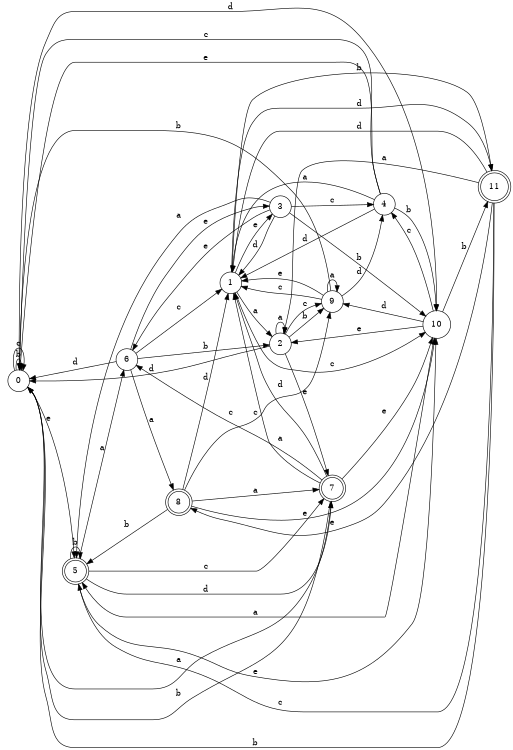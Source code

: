 digraph n10_2 {
__start0 [label="" shape="none"];

rankdir=LR;
size="8,5";

s0 [style="filled", color="black", fillcolor="white" shape="circle", label="0"];
s1 [style="filled", color="black", fillcolor="white" shape="circle", label="1"];
s2 [style="filled", color="black", fillcolor="white" shape="circle", label="2"];
s3 [style="filled", color="black", fillcolor="white" shape="circle", label="3"];
s4 [style="filled", color="black", fillcolor="white" shape="circle", label="4"];
s5 [style="rounded,filled", color="black", fillcolor="white" shape="doublecircle", label="5"];
s6 [style="filled", color="black", fillcolor="white" shape="circle", label="6"];
s7 [style="rounded,filled", color="black", fillcolor="white" shape="doublecircle", label="7"];
s8 [style="rounded,filled", color="black", fillcolor="white" shape="doublecircle", label="8"];
s9 [style="filled", color="black", fillcolor="white" shape="circle", label="9"];
s10 [style="filled", color="black", fillcolor="white" shape="circle", label="10"];
s11 [style="rounded,filled", color="black", fillcolor="white" shape="doublecircle", label="11"];
s0 -> s7 [label="a"];
s0 -> s0 [label="b"];
s0 -> s0 [label="c"];
s0 -> s10 [label="d"];
s0 -> s5 [label="e"];
s1 -> s2 [label="a"];
s1 -> s11 [label="b"];
s1 -> s10 [label="c"];
s1 -> s11 [label="d"];
s1 -> s3 [label="e"];
s2 -> s2 [label="a"];
s2 -> s9 [label="b"];
s2 -> s9 [label="c"];
s2 -> s0 [label="d"];
s2 -> s7 [label="e"];
s3 -> s5 [label="a"];
s3 -> s10 [label="b"];
s3 -> s4 [label="c"];
s3 -> s1 [label="d"];
s3 -> s6 [label="e"];
s4 -> s1 [label="a"];
s4 -> s10 [label="b"];
s4 -> s0 [label="c"];
s4 -> s1 [label="d"];
s4 -> s0 [label="e"];
s5 -> s6 [label="a"];
s5 -> s5 [label="b"];
s5 -> s7 [label="c"];
s5 -> s7 [label="d"];
s5 -> s10 [label="e"];
s6 -> s8 [label="a"];
s6 -> s2 [label="b"];
s6 -> s1 [label="c"];
s6 -> s0 [label="d"];
s6 -> s3 [label="e"];
s7 -> s1 [label="a"];
s7 -> s0 [label="b"];
s7 -> s6 [label="c"];
s7 -> s1 [label="d"];
s7 -> s10 [label="e"];
s8 -> s7 [label="a"];
s8 -> s5 [label="b"];
s8 -> s9 [label="c"];
s8 -> s1 [label="d"];
s8 -> s10 [label="e"];
s9 -> s9 [label="a"];
s9 -> s0 [label="b"];
s9 -> s1 [label="c"];
s9 -> s4 [label="d"];
s9 -> s1 [label="e"];
s10 -> s5 [label="a"];
s10 -> s11 [label="b"];
s10 -> s4 [label="c"];
s10 -> s9 [label="d"];
s10 -> s2 [label="e"];
s11 -> s2 [label="a"];
s11 -> s0 [label="b"];
s11 -> s5 [label="c"];
s11 -> s1 [label="d"];
s11 -> s8 [label="e"];

}